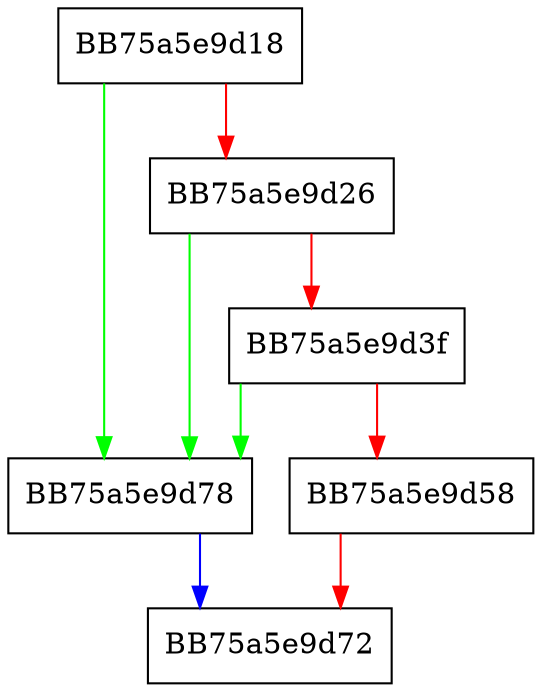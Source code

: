 digraph IsExcludedAttribute {
  node [shape="box"];
  graph [splines=ortho];
  BB75a5e9d18 -> BB75a5e9d78 [color="green"];
  BB75a5e9d18 -> BB75a5e9d26 [color="red"];
  BB75a5e9d26 -> BB75a5e9d78 [color="green"];
  BB75a5e9d26 -> BB75a5e9d3f [color="red"];
  BB75a5e9d3f -> BB75a5e9d78 [color="green"];
  BB75a5e9d3f -> BB75a5e9d58 [color="red"];
  BB75a5e9d58 -> BB75a5e9d72 [color="red"];
  BB75a5e9d78 -> BB75a5e9d72 [color="blue"];
}